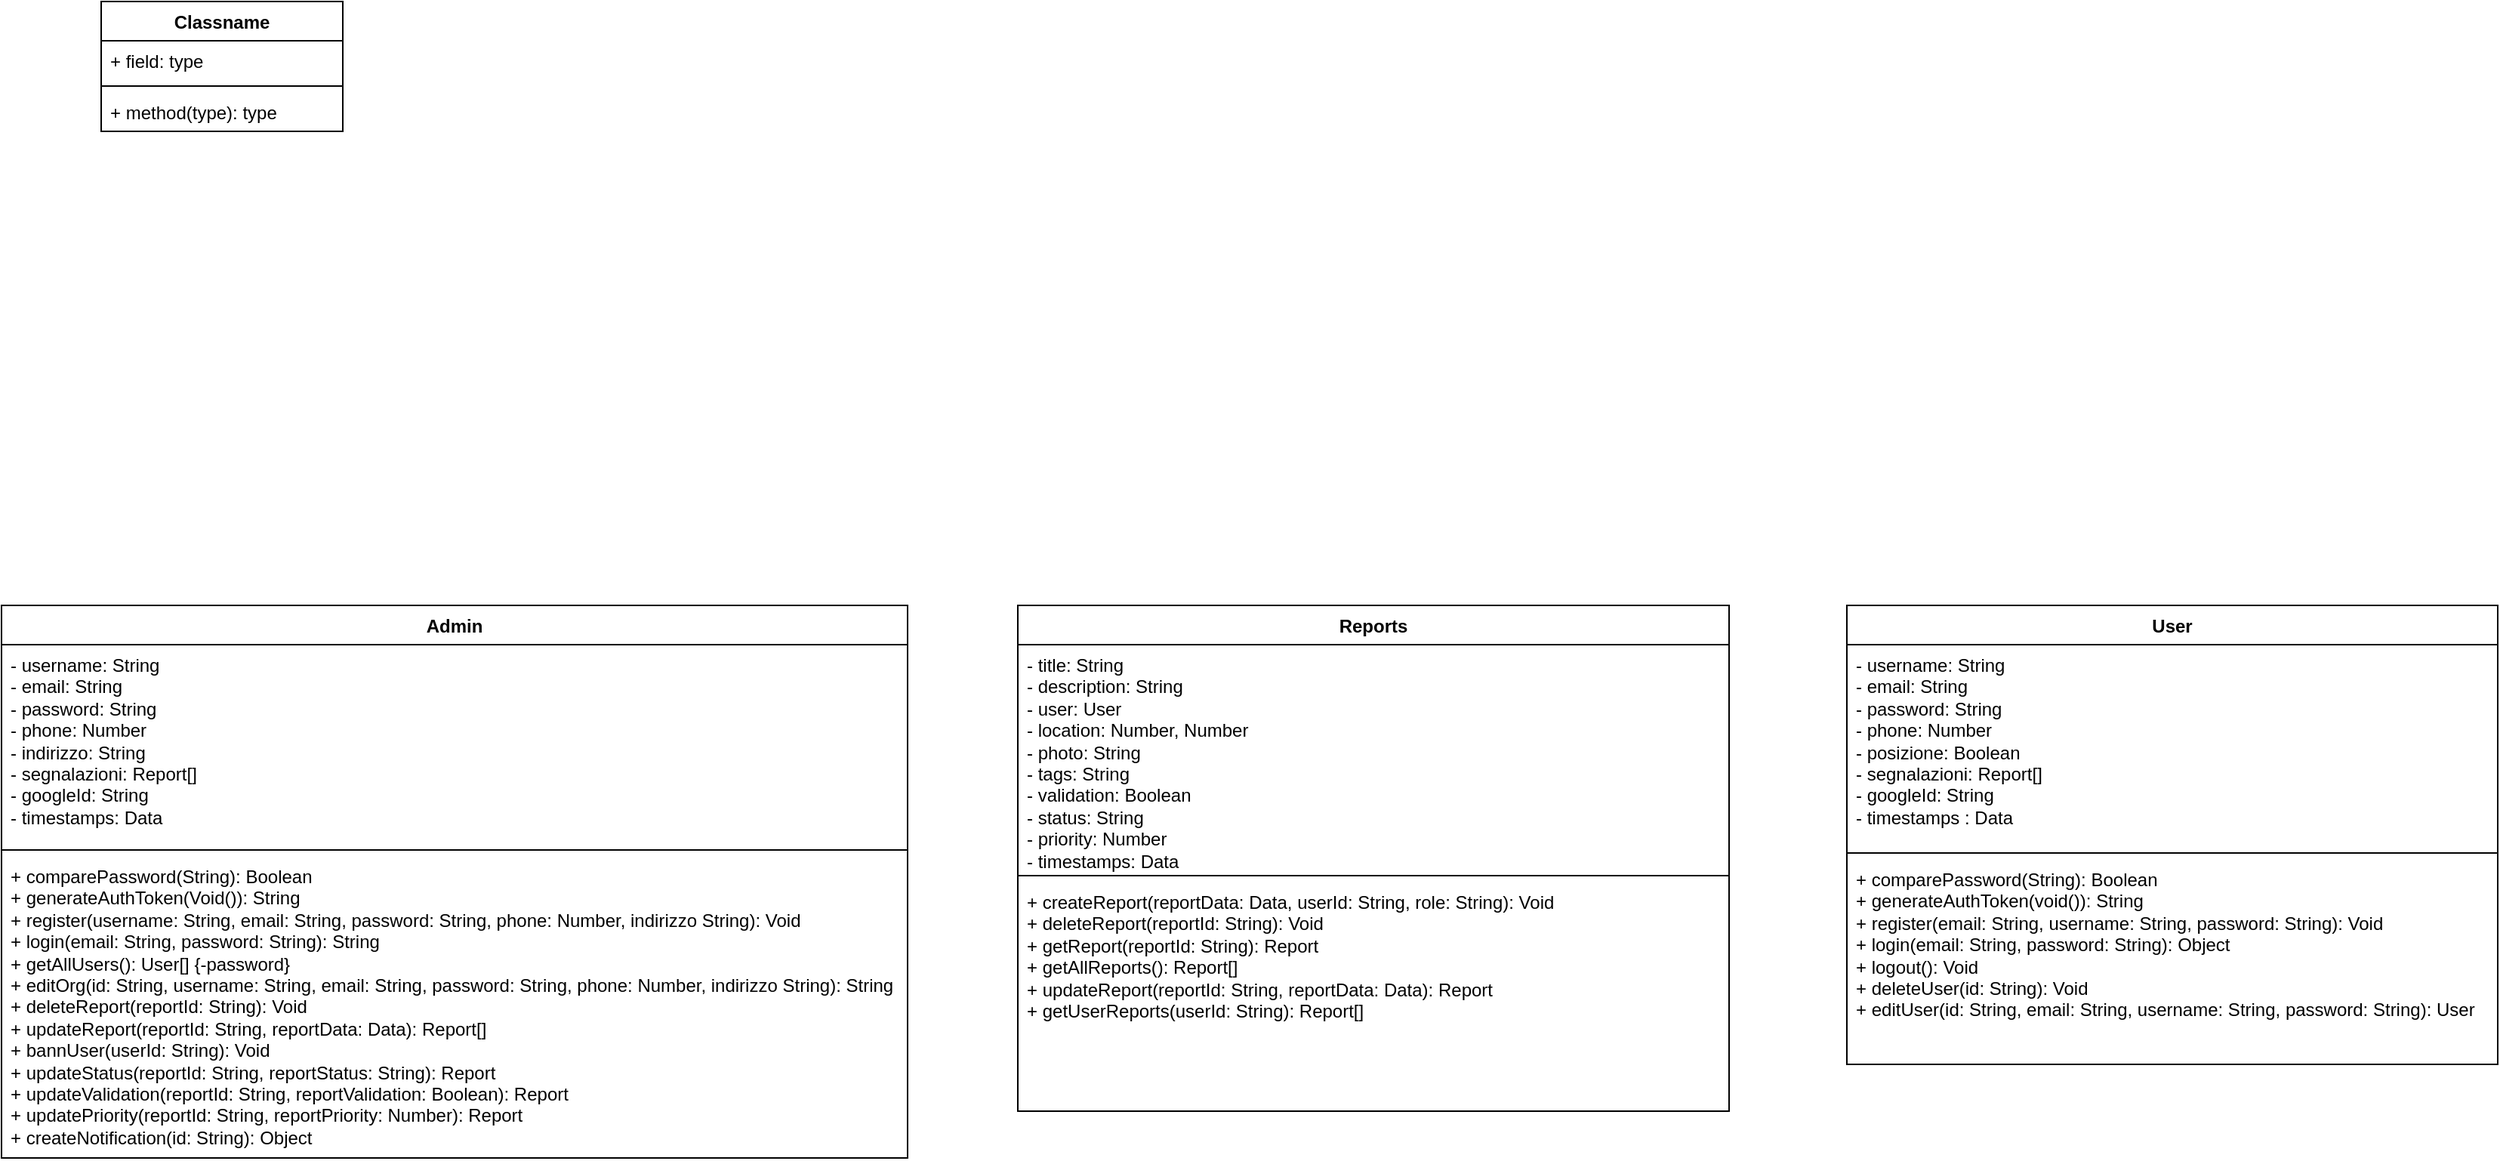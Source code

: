 <mxfile version="27.2.0">
  <diagram name="Pagina-1" id="D61wX9a7zAdGFQ_ZhTpW">
    <mxGraphModel dx="1132" dy="1006" grid="0" gridSize="10" guides="1" tooltips="1" connect="1" arrows="1" fold="1" page="0" pageScale="1" pageWidth="827" pageHeight="1169" math="0" shadow="0">
      <root>
        <mxCell id="0" />
        <mxCell id="1" parent="0" />
        <mxCell id="V4XFyPgnutx3cwaMfU-Y-9" value="Reports" style="swimlane;fontStyle=1;align=center;verticalAlign=top;childLayout=stackLayout;horizontal=1;startSize=26;horizontalStack=0;resizeParent=1;resizeParentMax=0;resizeLast=0;collapsible=1;marginBottom=0;whiteSpace=wrap;html=1;" parent="1" vertex="1">
          <mxGeometry x="647" y="370" width="471" height="335" as="geometry" />
        </mxCell>
        <mxCell id="V4XFyPgnutx3cwaMfU-Y-10" value="- title: String&lt;div&gt;- description: String&lt;/div&gt;&lt;div&gt;- user: User&lt;/div&gt;&lt;div&gt;- location: Number, Number&lt;/div&gt;&lt;div&gt;- photo: String&lt;/div&gt;&lt;div&gt;- tags: String&lt;/div&gt;&lt;div&gt;- validation: Boolean&lt;/div&gt;&lt;div&gt;- status: String&lt;/div&gt;&lt;div&gt;- priority: Number&lt;/div&gt;&lt;div&gt;- timestamps: Data&lt;/div&gt;" style="text;strokeColor=none;fillColor=none;align=left;verticalAlign=top;spacingLeft=4;spacingRight=4;overflow=hidden;rotatable=0;points=[[0,0.5],[1,0.5]];portConstraint=eastwest;whiteSpace=wrap;html=1;" parent="V4XFyPgnutx3cwaMfU-Y-9" vertex="1">
          <mxGeometry y="26" width="471" height="149" as="geometry" />
        </mxCell>
        <mxCell id="V4XFyPgnutx3cwaMfU-Y-11" value="" style="line;strokeWidth=1;fillColor=none;align=left;verticalAlign=middle;spacingTop=-1;spacingLeft=3;spacingRight=3;rotatable=0;labelPosition=right;points=[];portConstraint=eastwest;strokeColor=inherit;" parent="V4XFyPgnutx3cwaMfU-Y-9" vertex="1">
          <mxGeometry y="175" width="471" height="8" as="geometry" />
        </mxCell>
        <mxCell id="V4XFyPgnutx3cwaMfU-Y-12" value="+ createReport(reportData: Data, userId: String, role: String): Void&lt;div&gt;+ deleteReport(reportId: String): Void&lt;/div&gt;&lt;div&gt;+ getReport(reportId: String): Report&lt;/div&gt;&lt;div&gt;+ getAllReports(): Report[]&lt;/div&gt;&lt;div&gt;+ updateReport(reportId: String, reportData: Data): Report&lt;/div&gt;&lt;div&gt;+ getUserReports(userId: String): Report[]&lt;/div&gt;&lt;div&gt;&lt;br&gt;&lt;div&gt;&lt;br&gt;&lt;/div&gt;&lt;/div&gt;" style="text;strokeColor=none;fillColor=none;align=left;verticalAlign=top;spacingLeft=4;spacingRight=4;overflow=hidden;rotatable=0;points=[[0,0.5],[1,0.5]];portConstraint=eastwest;whiteSpace=wrap;html=1;" parent="V4XFyPgnutx3cwaMfU-Y-9" vertex="1">
          <mxGeometry y="183" width="471" height="152" as="geometry" />
        </mxCell>
        <mxCell id="V4XFyPgnutx3cwaMfU-Y-13" value="Classname" style="swimlane;fontStyle=1;align=center;verticalAlign=top;childLayout=stackLayout;horizontal=1;startSize=26;horizontalStack=0;resizeParent=1;resizeParentMax=0;resizeLast=0;collapsible=1;marginBottom=0;whiteSpace=wrap;html=1;" parent="1" vertex="1">
          <mxGeometry x="40" y="-30" width="160" height="86" as="geometry" />
        </mxCell>
        <mxCell id="V4XFyPgnutx3cwaMfU-Y-14" value="+ field: type" style="text;strokeColor=none;fillColor=none;align=left;verticalAlign=top;spacingLeft=4;spacingRight=4;overflow=hidden;rotatable=0;points=[[0,0.5],[1,0.5]];portConstraint=eastwest;whiteSpace=wrap;html=1;" parent="V4XFyPgnutx3cwaMfU-Y-13" vertex="1">
          <mxGeometry y="26" width="160" height="26" as="geometry" />
        </mxCell>
        <mxCell id="V4XFyPgnutx3cwaMfU-Y-15" value="" style="line;strokeWidth=1;fillColor=none;align=left;verticalAlign=middle;spacingTop=-1;spacingLeft=3;spacingRight=3;rotatable=0;labelPosition=right;points=[];portConstraint=eastwest;strokeColor=inherit;" parent="V4XFyPgnutx3cwaMfU-Y-13" vertex="1">
          <mxGeometry y="52" width="160" height="8" as="geometry" />
        </mxCell>
        <mxCell id="V4XFyPgnutx3cwaMfU-Y-16" value="+ method(type): type" style="text;strokeColor=none;fillColor=none;align=left;verticalAlign=top;spacingLeft=4;spacingRight=4;overflow=hidden;rotatable=0;points=[[0,0.5],[1,0.5]];portConstraint=eastwest;whiteSpace=wrap;html=1;" parent="V4XFyPgnutx3cwaMfU-Y-13" vertex="1">
          <mxGeometry y="60" width="160" height="26" as="geometry" />
        </mxCell>
        <mxCell id="V4XFyPgnutx3cwaMfU-Y-17" value="User" style="swimlane;fontStyle=1;align=center;verticalAlign=top;childLayout=stackLayout;horizontal=1;startSize=26;horizontalStack=0;resizeParent=1;resizeParentMax=0;resizeLast=0;collapsible=1;marginBottom=0;whiteSpace=wrap;html=1;" parent="1" vertex="1">
          <mxGeometry x="1196" y="370" width="431" height="304" as="geometry" />
        </mxCell>
        <mxCell id="V4XFyPgnutx3cwaMfU-Y-18" value="- username: String&lt;div&gt;- email: String&lt;/div&gt;&lt;div&gt;- password: String&lt;/div&gt;&lt;div&gt;- phone: Number&lt;/div&gt;&lt;div&gt;- posizione: Boolean&lt;/div&gt;&lt;div&gt;- segnalazioni: Report[]&lt;/div&gt;&lt;div&gt;- googleId: String&lt;/div&gt;&lt;div&gt;- timestamps : Data&lt;/div&gt;" style="text;strokeColor=none;fillColor=none;align=left;verticalAlign=top;spacingLeft=4;spacingRight=4;overflow=hidden;rotatable=0;points=[[0,0.5],[1,0.5]];portConstraint=eastwest;whiteSpace=wrap;html=1;" parent="V4XFyPgnutx3cwaMfU-Y-17" vertex="1">
          <mxGeometry y="26" width="431" height="134" as="geometry" />
        </mxCell>
        <mxCell id="V4XFyPgnutx3cwaMfU-Y-19" value="" style="line;strokeWidth=1;fillColor=none;align=left;verticalAlign=middle;spacingTop=-1;spacingLeft=3;spacingRight=3;rotatable=0;labelPosition=right;points=[];portConstraint=eastwest;strokeColor=inherit;" parent="V4XFyPgnutx3cwaMfU-Y-17" vertex="1">
          <mxGeometry y="160" width="431" height="8" as="geometry" />
        </mxCell>
        <mxCell id="V4XFyPgnutx3cwaMfU-Y-20" value="+ comparePassword(String): Boolean&lt;div&gt;+ generateAuthToken(void()): String&lt;/div&gt;&lt;div&gt;+ register(email: String, username: String, password: String): Void&lt;/div&gt;&lt;div&gt;+ login(email: String, password: String): Object&amp;nbsp;&lt;/div&gt;&lt;div&gt;+ logout(): Void&lt;/div&gt;&lt;div&gt;+ deleteUser(id: String): Void&lt;/div&gt;&lt;div&gt;+ editUser(id: String,&amp;nbsp;&lt;span style=&quot;background-color: transparent; color: light-dark(rgb(0, 0, 0), rgb(255, 255, 255));&quot;&gt;email: String, username: String, password: String): User&lt;/span&gt;&lt;/div&gt;" style="text;strokeColor=none;fillColor=none;align=left;verticalAlign=top;spacingLeft=4;spacingRight=4;overflow=hidden;rotatable=0;points=[[0,0.5],[1,0.5]];portConstraint=eastwest;whiteSpace=wrap;html=1;" parent="V4XFyPgnutx3cwaMfU-Y-17" vertex="1">
          <mxGeometry y="168" width="431" height="136" as="geometry" />
        </mxCell>
        <mxCell id="V4XFyPgnutx3cwaMfU-Y-21" value="Admin" style="swimlane;fontStyle=1;align=center;verticalAlign=top;childLayout=stackLayout;horizontal=1;startSize=26;horizontalStack=0;resizeParent=1;resizeParentMax=0;resizeLast=0;collapsible=1;marginBottom=0;whiteSpace=wrap;html=1;" parent="1" vertex="1">
          <mxGeometry x="-26" y="370" width="600" height="366" as="geometry" />
        </mxCell>
        <mxCell id="V4XFyPgnutx3cwaMfU-Y-22" value="- username: String&lt;div&gt;- email: String&lt;/div&gt;&lt;div&gt;- password: String&lt;/div&gt;&lt;div&gt;- phone: Number&lt;/div&gt;&lt;div&gt;- indirizzo: String&lt;/div&gt;&lt;div&gt;- segnalazioni: Report[]&lt;/div&gt;&lt;div&gt;- googleId: String&lt;/div&gt;&lt;div&gt;- timestamps: Data&lt;/div&gt;" style="text;strokeColor=none;fillColor=none;align=left;verticalAlign=top;spacingLeft=4;spacingRight=4;overflow=hidden;rotatable=0;points=[[0,0.5],[1,0.5]];portConstraint=eastwest;whiteSpace=wrap;html=1;" parent="V4XFyPgnutx3cwaMfU-Y-21" vertex="1">
          <mxGeometry y="26" width="600" height="132" as="geometry" />
        </mxCell>
        <mxCell id="V4XFyPgnutx3cwaMfU-Y-23" value="" style="line;strokeWidth=1;fillColor=none;align=left;verticalAlign=middle;spacingTop=-1;spacingLeft=3;spacingRight=3;rotatable=0;labelPosition=right;points=[];portConstraint=eastwest;strokeColor=inherit;" parent="V4XFyPgnutx3cwaMfU-Y-21" vertex="1">
          <mxGeometry y="158" width="600" height="8" as="geometry" />
        </mxCell>
        <mxCell id="V4XFyPgnutx3cwaMfU-Y-24" value="+ comparePassword(String): Boolean&lt;div&gt;+ generateAuthToken(Void()): String&lt;/div&gt;&lt;div&gt;+ register(username: String, email: String, password: String, phone: Number, indirizzo String):&amp;nbsp;Void&lt;/div&gt;&lt;div&gt;+ login(email: String, password: String): String&lt;/div&gt;&lt;div&gt;+ getAllUsers(): User[] {-password}&lt;/div&gt;&lt;div&gt;+ editOrg(id: String, username: String, email: String, password: String, phone: Number, indirizzo String): String&lt;/div&gt;&lt;div&gt;+ deleteReport(reportId: String): Void&lt;/div&gt;&lt;div&gt;+ updateReport(reportId: String, reportData: Data): Report[]&lt;/div&gt;&lt;div&gt;+ bannUser(userId: String): Void&lt;/div&gt;&lt;div&gt;+ updateStatus(reportId: String, reportStatus: String): Report&lt;/div&gt;&lt;div&gt;+ updateValidation(reportId: String, reportValidation: Boolean): Report&lt;/div&gt;&lt;div&gt;+ updatePriority(reportId: String, reportPriority: Number): Report&amp;nbsp;&lt;/div&gt;&lt;div&gt;+ createNotification(id: String): Object&lt;/div&gt;" style="text;strokeColor=none;fillColor=none;align=left;verticalAlign=top;spacingLeft=4;spacingRight=4;overflow=hidden;rotatable=0;points=[[0,0.5],[1,0.5]];portConstraint=eastwest;whiteSpace=wrap;html=1;" parent="V4XFyPgnutx3cwaMfU-Y-21" vertex="1">
          <mxGeometry y="166" width="600" height="200" as="geometry" />
        </mxCell>
      </root>
    </mxGraphModel>
  </diagram>
</mxfile>
